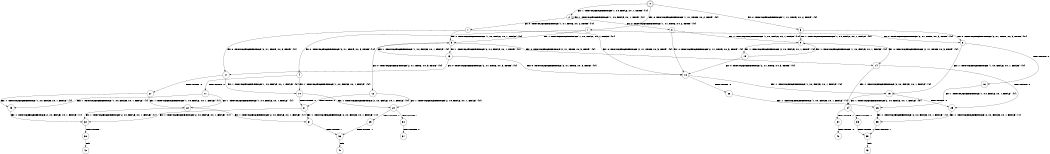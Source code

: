 digraph BCG {
size = "7, 10.5";
center = TRUE;
node [shape = circle];
0 [peripheries = 2];
0 -> 1 [label = "EX !0 !ATOMIC_EXCH_BRANCH (1, +1, TRUE, +0, 2, TRUE) !{0}"];
0 -> 2 [label = "EX !1 !ATOMIC_EXCH_BRANCH (1, +0, FALSE, +0, 1, TRUE) !{0}"];
0 -> 3 [label = "EX !0 !ATOMIC_EXCH_BRANCH (1, +1, TRUE, +0, 2, TRUE) !{0}"];
1 -> 4 [label = "EX !0 !ATOMIC_EXCH_BRANCH (2, +1, TRUE, +0, 3, TRUE) !{0}"];
1 -> 5 [label = "EX !1 !ATOMIC_EXCH_BRANCH (1, +0, FALSE, +0, 1, FALSE) !{0}"];
1 -> 6 [label = "EX !0 !ATOMIC_EXCH_BRANCH (2, +1, TRUE, +0, 3, TRUE) !{0}"];
2 -> 2 [label = "EX !1 !ATOMIC_EXCH_BRANCH (1, +0, FALSE, +0, 1, TRUE) !{0}"];
2 -> 7 [label = "EX !0 !ATOMIC_EXCH_BRANCH (1, +1, TRUE, +0, 2, TRUE) !{0}"];
2 -> 8 [label = "EX !0 !ATOMIC_EXCH_BRANCH (1, +1, TRUE, +0, 2, TRUE) !{0}"];
3 -> 9 [label = "EX !1 !ATOMIC_EXCH_BRANCH (1, +0, FALSE, +0, 1, FALSE) !{0}"];
3 -> 6 [label = "EX !0 !ATOMIC_EXCH_BRANCH (2, +1, TRUE, +0, 3, TRUE) !{0}"];
4 -> 10 [label = "EX !1 !ATOMIC_EXCH_BRANCH (1, +0, FALSE, +0, 1, FALSE) !{0}"];
4 -> 11 [label = "TERMINATE !0"];
5 -> 12 [label = "EX !0 !ATOMIC_EXCH_BRANCH (2, +1, TRUE, +0, 3, TRUE) !{0}"];
5 -> 13 [label = "EX !1 !ATOMIC_EXCH_BRANCH (2, +0, FALSE, +0, 1, TRUE) !{0}"];
5 -> 14 [label = "EX !0 !ATOMIC_EXCH_BRANCH (2, +1, TRUE, +0, 3, TRUE) !{0}"];
6 -> 15 [label = "EX !1 !ATOMIC_EXCH_BRANCH (1, +0, FALSE, +0, 1, FALSE) !{0}"];
6 -> 16 [label = "TERMINATE !0"];
7 -> 17 [label = "EX !0 !ATOMIC_EXCH_BRANCH (2, +1, TRUE, +0, 3, TRUE) !{0}"];
7 -> 5 [label = "EX !1 !ATOMIC_EXCH_BRANCH (1, +0, FALSE, +0, 1, FALSE) !{0}"];
7 -> 18 [label = "EX !0 !ATOMIC_EXCH_BRANCH (2, +1, TRUE, +0, 3, TRUE) !{0}"];
8 -> 9 [label = "EX !1 !ATOMIC_EXCH_BRANCH (1, +0, FALSE, +0, 1, FALSE) !{0}"];
8 -> 18 [label = "EX !0 !ATOMIC_EXCH_BRANCH (2, +1, TRUE, +0, 3, TRUE) !{0}"];
9 -> 19 [label = "EX !1 !ATOMIC_EXCH_BRANCH (2, +0, FALSE, +0, 1, TRUE) !{0}"];
9 -> 14 [label = "EX !0 !ATOMIC_EXCH_BRANCH (2, +1, TRUE, +0, 3, TRUE) !{0}"];
10 -> 20 [label = "EX !1 !ATOMIC_EXCH_BRANCH (2, +0, FALSE, +0, 1, FALSE) !{0}"];
10 -> 21 [label = "TERMINATE !0"];
11 -> 22 [label = "EX !1 !ATOMIC_EXCH_BRANCH (1, +0, FALSE, +0, 1, FALSE) !{1}"];
11 -> 23 [label = "EX !1 !ATOMIC_EXCH_BRANCH (1, +0, FALSE, +0, 1, FALSE) !{1}"];
12 -> 20 [label = "EX !1 !ATOMIC_EXCH_BRANCH (2, +0, FALSE, +0, 1, FALSE) !{0}"];
12 -> 21 [label = "TERMINATE !0"];
13 -> 17 [label = "EX !0 !ATOMIC_EXCH_BRANCH (2, +1, TRUE, +0, 3, TRUE) !{0}"];
13 -> 5 [label = "EX !1 !ATOMIC_EXCH_BRANCH (1, +0, FALSE, +0, 1, FALSE) !{0}"];
13 -> 18 [label = "EX !0 !ATOMIC_EXCH_BRANCH (2, +1, TRUE, +0, 3, TRUE) !{0}"];
14 -> 24 [label = "EX !1 !ATOMIC_EXCH_BRANCH (2, +0, FALSE, +0, 1, FALSE) !{0}"];
14 -> 25 [label = "TERMINATE !0"];
15 -> 24 [label = "EX !1 !ATOMIC_EXCH_BRANCH (2, +0, FALSE, +0, 1, FALSE) !{0}"];
15 -> 25 [label = "TERMINATE !0"];
16 -> 26 [label = "EX !1 !ATOMIC_EXCH_BRANCH (1, +0, FALSE, +0, 1, FALSE) !{1}"];
17 -> 10 [label = "EX !1 !ATOMIC_EXCH_BRANCH (1, +0, FALSE, +0, 1, FALSE) !{0}"];
17 -> 27 [label = "TERMINATE !0"];
18 -> 15 [label = "EX !1 !ATOMIC_EXCH_BRANCH (1, +0, FALSE, +0, 1, FALSE) !{0}"];
18 -> 28 [label = "TERMINATE !0"];
19 -> 9 [label = "EX !1 !ATOMIC_EXCH_BRANCH (1, +0, FALSE, +0, 1, FALSE) !{0}"];
19 -> 18 [label = "EX !0 !ATOMIC_EXCH_BRANCH (2, +1, TRUE, +0, 3, TRUE) !{0}"];
20 -> 29 [label = "TERMINATE !0"];
20 -> 30 [label = "TERMINATE !1"];
21 -> 31 [label = "EX !1 !ATOMIC_EXCH_BRANCH (2, +0, FALSE, +0, 1, FALSE) !{1}"];
21 -> 32 [label = "EX !1 !ATOMIC_EXCH_BRANCH (2, +0, FALSE, +0, 1, FALSE) !{1}"];
22 -> 31 [label = "EX !1 !ATOMIC_EXCH_BRANCH (2, +0, FALSE, +0, 1, FALSE) !{1}"];
22 -> 32 [label = "EX !1 !ATOMIC_EXCH_BRANCH (2, +0, FALSE, +0, 1, FALSE) !{1}"];
23 -> 32 [label = "EX !1 !ATOMIC_EXCH_BRANCH (2, +0, FALSE, +0, 1, FALSE) !{1}"];
24 -> 33 [label = "TERMINATE !0"];
24 -> 34 [label = "TERMINATE !1"];
25 -> 35 [label = "EX !1 !ATOMIC_EXCH_BRANCH (2, +0, FALSE, +0, 1, FALSE) !{1}"];
26 -> 35 [label = "EX !1 !ATOMIC_EXCH_BRANCH (2, +0, FALSE, +0, 1, FALSE) !{1}"];
27 -> 22 [label = "EX !1 !ATOMIC_EXCH_BRANCH (1, +0, FALSE, +0, 1, FALSE) !{1}"];
27 -> 23 [label = "EX !1 !ATOMIC_EXCH_BRANCH (1, +0, FALSE, +0, 1, FALSE) !{1}"];
28 -> 26 [label = "EX !1 !ATOMIC_EXCH_BRANCH (1, +0, FALSE, +0, 1, FALSE) !{1}"];
29 -> 36 [label = "TERMINATE !1"];
30 -> 37 [label = "TERMINATE !0"];
31 -> 36 [label = "TERMINATE !1"];
32 -> 38 [label = "TERMINATE !1"];
33 -> 39 [label = "TERMINATE !1"];
34 -> 40 [label = "TERMINATE !0"];
35 -> 39 [label = "TERMINATE !1"];
36 -> 41 [label = "exit"];
38 -> 42 [label = "exit"];
39 -> 43 [label = "exit"];
}
